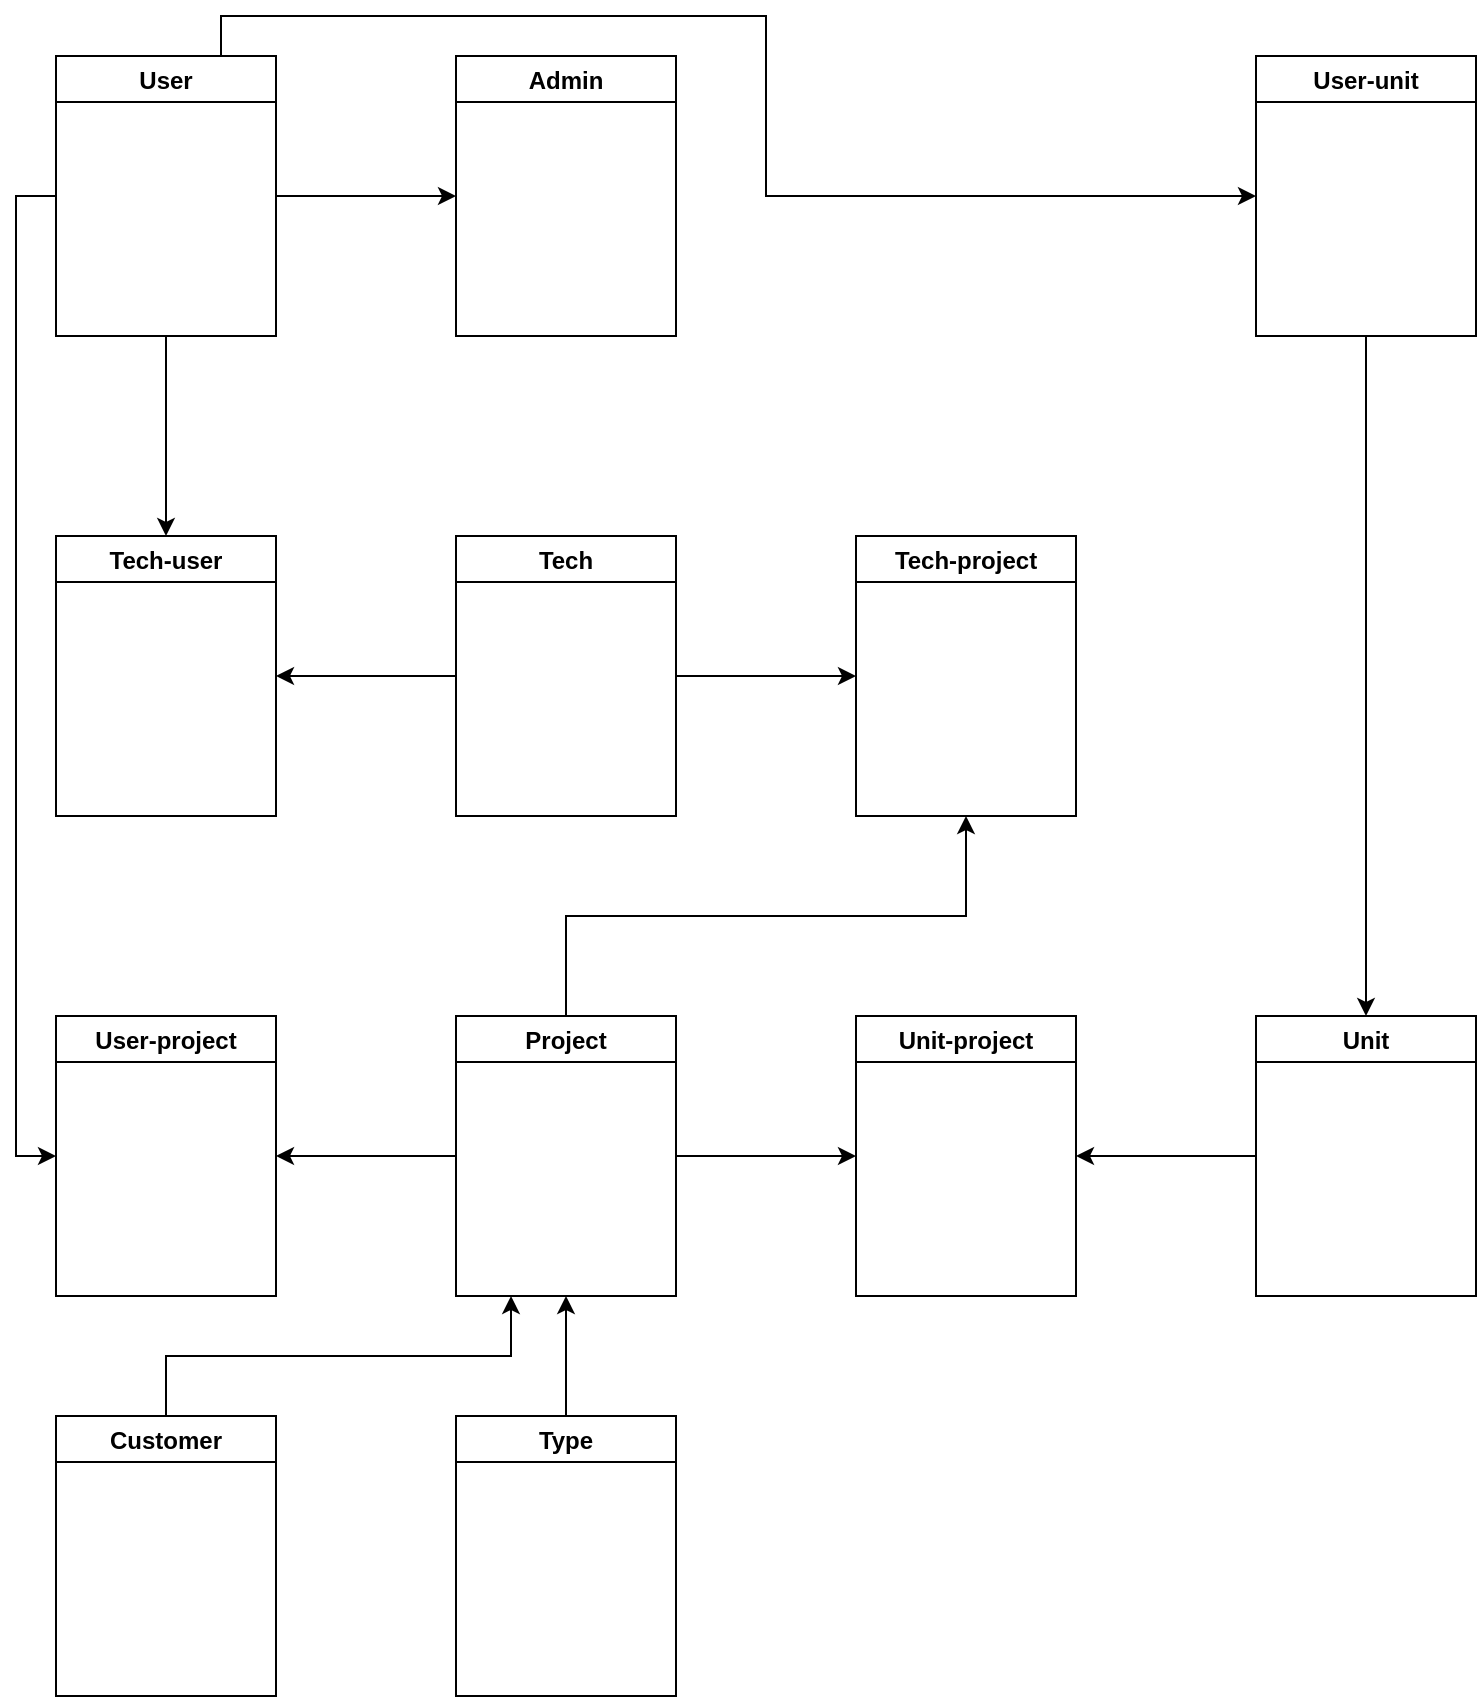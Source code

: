<mxfile version="14.8.6" type="github">
  <diagram id="8frxbMPDA_A4CYh-UbdC" name="Page-1">
    <mxGraphModel dx="545" dy="474" grid="1" gridSize="10" guides="1" tooltips="1" connect="1" arrows="1" fold="1" page="1" pageScale="1" pageWidth="827" pageHeight="1169" math="0" shadow="0">
      <root>
        <mxCell id="0" />
        <mxCell id="1" parent="0" />
        <mxCell id="PGVaX1nrfL_rUsU0WxcV-19" style="edgeStyle=orthogonalEdgeStyle;rounded=0;orthogonalLoop=1;jettySize=auto;html=1;exitX=0.75;exitY=0;exitDx=0;exitDy=0;" edge="1" parent="1" source="PGVaX1nrfL_rUsU0WxcV-2" target="PGVaX1nrfL_rUsU0WxcV-18">
          <mxGeometry relative="1" as="geometry" />
        </mxCell>
        <mxCell id="PGVaX1nrfL_rUsU0WxcV-22" style="edgeStyle=orthogonalEdgeStyle;rounded=0;orthogonalLoop=1;jettySize=auto;html=1;exitX=1;exitY=0.5;exitDx=0;exitDy=0;entryX=0;entryY=0.5;entryDx=0;entryDy=0;" edge="1" parent="1" source="PGVaX1nrfL_rUsU0WxcV-2" target="PGVaX1nrfL_rUsU0WxcV-4">
          <mxGeometry relative="1" as="geometry" />
        </mxCell>
        <mxCell id="PGVaX1nrfL_rUsU0WxcV-23" style="edgeStyle=orthogonalEdgeStyle;rounded=0;orthogonalLoop=1;jettySize=auto;html=1;exitX=0.5;exitY=1;exitDx=0;exitDy=0;" edge="1" parent="1" source="PGVaX1nrfL_rUsU0WxcV-2" target="PGVaX1nrfL_rUsU0WxcV-9">
          <mxGeometry relative="1" as="geometry" />
        </mxCell>
        <mxCell id="PGVaX1nrfL_rUsU0WxcV-27" style="edgeStyle=orthogonalEdgeStyle;rounded=0;orthogonalLoop=1;jettySize=auto;html=1;exitX=0;exitY=0.5;exitDx=0;exitDy=0;entryX=0;entryY=0.5;entryDx=0;entryDy=0;" edge="1" parent="1" source="PGVaX1nrfL_rUsU0WxcV-2" target="PGVaX1nrfL_rUsU0WxcV-12">
          <mxGeometry relative="1" as="geometry" />
        </mxCell>
        <mxCell id="PGVaX1nrfL_rUsU0WxcV-2" value="User" style="swimlane;" vertex="1" parent="1">
          <mxGeometry x="40" y="40" width="110" height="140" as="geometry" />
        </mxCell>
        <mxCell id="PGVaX1nrfL_rUsU0WxcV-4" value="Admin" style="swimlane;" vertex="1" parent="1">
          <mxGeometry x="240" y="40" width="110" height="140" as="geometry" />
        </mxCell>
        <mxCell id="PGVaX1nrfL_rUsU0WxcV-24" style="edgeStyle=orthogonalEdgeStyle;rounded=0;orthogonalLoop=1;jettySize=auto;html=1;exitX=0;exitY=0.5;exitDx=0;exitDy=0;entryX=1;entryY=0.5;entryDx=0;entryDy=0;" edge="1" parent="1" source="PGVaX1nrfL_rUsU0WxcV-5" target="PGVaX1nrfL_rUsU0WxcV-9">
          <mxGeometry relative="1" as="geometry" />
        </mxCell>
        <mxCell id="PGVaX1nrfL_rUsU0WxcV-25" style="edgeStyle=orthogonalEdgeStyle;rounded=0;orthogonalLoop=1;jettySize=auto;html=1;exitX=1;exitY=0.5;exitDx=0;exitDy=0;entryX=0;entryY=0.5;entryDx=0;entryDy=0;" edge="1" parent="1" source="PGVaX1nrfL_rUsU0WxcV-5" target="PGVaX1nrfL_rUsU0WxcV-10">
          <mxGeometry relative="1" as="geometry" />
        </mxCell>
        <mxCell id="PGVaX1nrfL_rUsU0WxcV-5" value="Tech" style="swimlane;" vertex="1" parent="1">
          <mxGeometry x="240" y="280" width="110" height="140" as="geometry" />
        </mxCell>
        <mxCell id="PGVaX1nrfL_rUsU0WxcV-9" value="Tech-user" style="swimlane;startSize=23;" vertex="1" parent="1">
          <mxGeometry x="40" y="280" width="110" height="140" as="geometry" />
        </mxCell>
        <mxCell id="PGVaX1nrfL_rUsU0WxcV-10" value="Tech-project" style="swimlane;" vertex="1" parent="1">
          <mxGeometry x="440" y="280" width="110" height="140" as="geometry" />
        </mxCell>
        <mxCell id="PGVaX1nrfL_rUsU0WxcV-28" style="edgeStyle=orthogonalEdgeStyle;rounded=0;orthogonalLoop=1;jettySize=auto;html=1;exitX=0;exitY=0.5;exitDx=0;exitDy=0;entryX=1;entryY=0.5;entryDx=0;entryDy=0;" edge="1" parent="1" source="PGVaX1nrfL_rUsU0WxcV-11" target="PGVaX1nrfL_rUsU0WxcV-12">
          <mxGeometry relative="1" as="geometry" />
        </mxCell>
        <mxCell id="PGVaX1nrfL_rUsU0WxcV-29" style="edgeStyle=orthogonalEdgeStyle;rounded=0;orthogonalLoop=1;jettySize=auto;html=1;exitX=1;exitY=0.5;exitDx=0;exitDy=0;entryX=0;entryY=0.5;entryDx=0;entryDy=0;" edge="1" parent="1" source="PGVaX1nrfL_rUsU0WxcV-11" target="PGVaX1nrfL_rUsU0WxcV-16">
          <mxGeometry relative="1" as="geometry" />
        </mxCell>
        <mxCell id="PGVaX1nrfL_rUsU0WxcV-33" style="edgeStyle=orthogonalEdgeStyle;rounded=0;orthogonalLoop=1;jettySize=auto;html=1;exitX=0.5;exitY=0;exitDx=0;exitDy=0;entryX=0.5;entryY=1;entryDx=0;entryDy=0;" edge="1" parent="1" source="PGVaX1nrfL_rUsU0WxcV-11" target="PGVaX1nrfL_rUsU0WxcV-10">
          <mxGeometry relative="1" as="geometry" />
        </mxCell>
        <mxCell id="PGVaX1nrfL_rUsU0WxcV-11" value="Project" style="swimlane;" vertex="1" parent="1">
          <mxGeometry x="240" y="520" width="110" height="140" as="geometry" />
        </mxCell>
        <mxCell id="PGVaX1nrfL_rUsU0WxcV-12" value="User-project" style="swimlane;" vertex="1" parent="1">
          <mxGeometry x="40" y="520" width="110" height="140" as="geometry" />
        </mxCell>
        <mxCell id="PGVaX1nrfL_rUsU0WxcV-31" style="edgeStyle=orthogonalEdgeStyle;rounded=0;orthogonalLoop=1;jettySize=auto;html=1;exitX=0.5;exitY=0;exitDx=0;exitDy=0;entryX=0.25;entryY=1;entryDx=0;entryDy=0;" edge="1" parent="1" source="PGVaX1nrfL_rUsU0WxcV-14" target="PGVaX1nrfL_rUsU0WxcV-11">
          <mxGeometry relative="1" as="geometry" />
        </mxCell>
        <mxCell id="PGVaX1nrfL_rUsU0WxcV-14" value="Customer" style="swimlane;" vertex="1" parent="1">
          <mxGeometry x="40" y="720" width="110" height="140" as="geometry" />
        </mxCell>
        <mxCell id="PGVaX1nrfL_rUsU0WxcV-30" style="edgeStyle=orthogonalEdgeStyle;rounded=0;orthogonalLoop=1;jettySize=auto;html=1;exitX=0.5;exitY=0;exitDx=0;exitDy=0;entryX=0.5;entryY=1;entryDx=0;entryDy=0;" edge="1" parent="1" source="PGVaX1nrfL_rUsU0WxcV-15" target="PGVaX1nrfL_rUsU0WxcV-11">
          <mxGeometry relative="1" as="geometry" />
        </mxCell>
        <mxCell id="PGVaX1nrfL_rUsU0WxcV-15" value="Type" style="swimlane;" vertex="1" parent="1">
          <mxGeometry x="240" y="720" width="110" height="140" as="geometry" />
        </mxCell>
        <mxCell id="PGVaX1nrfL_rUsU0WxcV-16" value="Unit-project" style="swimlane;" vertex="1" parent="1">
          <mxGeometry x="440" y="520" width="110" height="140" as="geometry" />
        </mxCell>
        <mxCell id="PGVaX1nrfL_rUsU0WxcV-21" style="edgeStyle=orthogonalEdgeStyle;rounded=0;orthogonalLoop=1;jettySize=auto;html=1;exitX=0;exitY=0.5;exitDx=0;exitDy=0;entryX=1;entryY=0.5;entryDx=0;entryDy=0;" edge="1" parent="1" source="PGVaX1nrfL_rUsU0WxcV-17" target="PGVaX1nrfL_rUsU0WxcV-16">
          <mxGeometry relative="1" as="geometry" />
        </mxCell>
        <mxCell id="PGVaX1nrfL_rUsU0WxcV-17" value="Unit" style="swimlane;" vertex="1" parent="1">
          <mxGeometry x="640" y="520" width="110" height="140" as="geometry" />
        </mxCell>
        <mxCell id="PGVaX1nrfL_rUsU0WxcV-20" style="edgeStyle=orthogonalEdgeStyle;rounded=0;orthogonalLoop=1;jettySize=auto;html=1;exitX=0.5;exitY=1;exitDx=0;exitDy=0;entryX=0.5;entryY=0;entryDx=0;entryDy=0;" edge="1" parent="1" source="PGVaX1nrfL_rUsU0WxcV-18" target="PGVaX1nrfL_rUsU0WxcV-17">
          <mxGeometry relative="1" as="geometry" />
        </mxCell>
        <mxCell id="PGVaX1nrfL_rUsU0WxcV-18" value="User-unit" style="swimlane;" vertex="1" parent="1">
          <mxGeometry x="640" y="40" width="110" height="140" as="geometry" />
        </mxCell>
      </root>
    </mxGraphModel>
  </diagram>
</mxfile>

